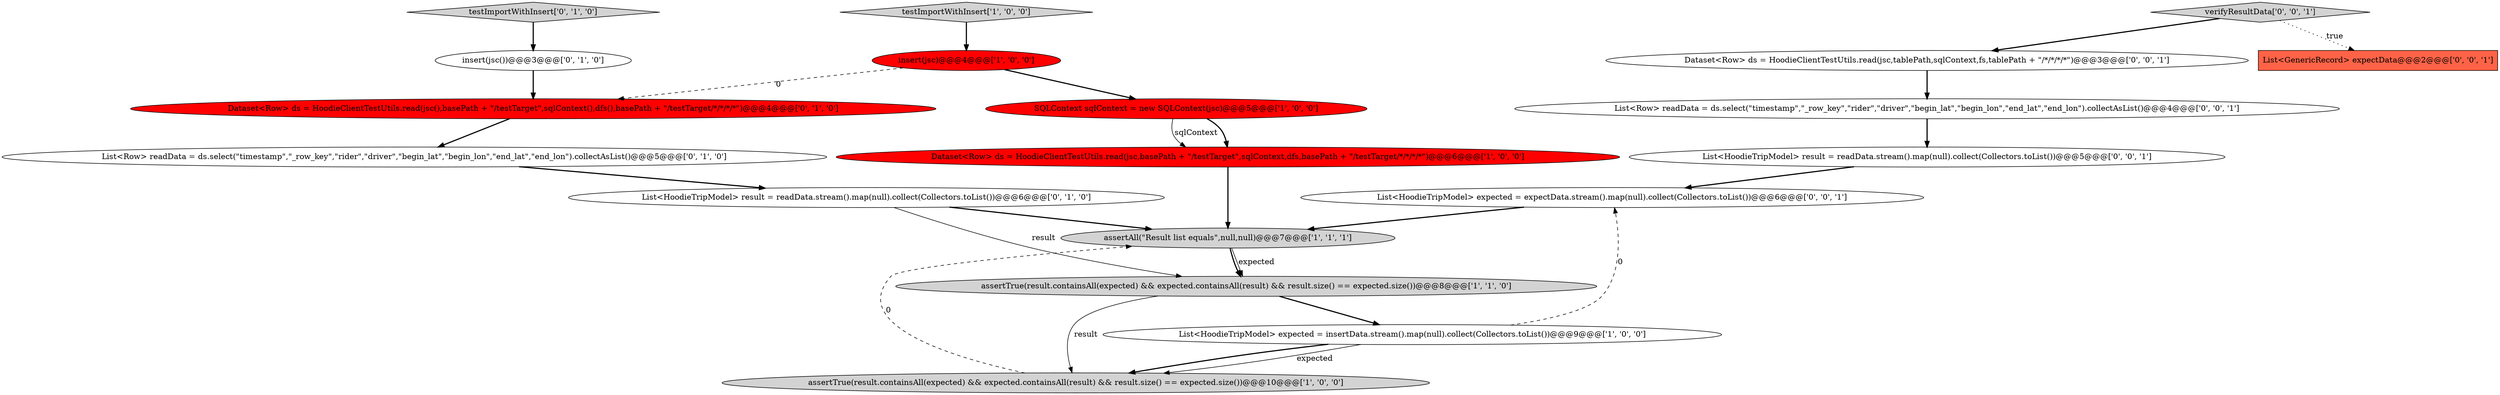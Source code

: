 digraph {
14 [style = filled, label = "Dataset<Row> ds = HoodieClientTestUtils.read(jsc,tablePath,sqlContext,fs,tablePath + \"/*/*/*/*\")@@@3@@@['0', '0', '1']", fillcolor = white, shape = ellipse image = "AAA0AAABBB3BBB"];
15 [style = filled, label = "List<Row> readData = ds.select(\"timestamp\",\"_row_key\",\"rider\",\"driver\",\"begin_lat\",\"begin_lon\",\"end_lat\",\"end_lon\").collectAsList()@@@4@@@['0', '0', '1']", fillcolor = white, shape = ellipse image = "AAA0AAABBB3BBB"];
10 [style = filled, label = "List<Row> readData = ds.select(\"timestamp\",\"_row_key\",\"rider\",\"driver\",\"begin_lat\",\"begin_lon\",\"end_lat\",\"end_lon\").collectAsList()@@@5@@@['0', '1', '0']", fillcolor = white, shape = ellipse image = "AAA0AAABBB2BBB"];
9 [style = filled, label = "Dataset<Row> ds = HoodieClientTestUtils.read(jsc(),basePath + \"/testTarget\",sqlContext(),dfs(),basePath + \"/testTarget/*/*/*/*\")@@@4@@@['0', '1', '0']", fillcolor = red, shape = ellipse image = "AAA1AAABBB2BBB"];
3 [style = filled, label = "Dataset<Row> ds = HoodieClientTestUtils.read(jsc,basePath + \"/testTarget\",sqlContext,dfs,basePath + \"/testTarget/*/*/*/*\")@@@6@@@['1', '0', '0']", fillcolor = red, shape = ellipse image = "AAA1AAABBB1BBB"];
2 [style = filled, label = "assertAll(\"Result list equals\",null,null)@@@7@@@['1', '1', '1']", fillcolor = lightgray, shape = ellipse image = "AAA0AAABBB1BBB"];
1 [style = filled, label = "insert(jsc)@@@4@@@['1', '0', '0']", fillcolor = red, shape = ellipse image = "AAA1AAABBB1BBB"];
13 [style = filled, label = "List<HoodieTripModel> result = readData.stream().map(null).collect(Collectors.toList())@@@5@@@['0', '0', '1']", fillcolor = white, shape = ellipse image = "AAA0AAABBB3BBB"];
8 [style = filled, label = "insert(jsc())@@@3@@@['0', '1', '0']", fillcolor = white, shape = ellipse image = "AAA0AAABBB2BBB"];
17 [style = filled, label = "verifyResultData['0', '0', '1']", fillcolor = lightgray, shape = diamond image = "AAA0AAABBB3BBB"];
16 [style = filled, label = "List<HoodieTripModel> expected = expectData.stream().map(null).collect(Collectors.toList())@@@6@@@['0', '0', '1']", fillcolor = white, shape = ellipse image = "AAA0AAABBB3BBB"];
0 [style = filled, label = "assertTrue(result.containsAll(expected) && expected.containsAll(result) && result.size() == expected.size())@@@8@@@['1', '1', '0']", fillcolor = lightgray, shape = ellipse image = "AAA0AAABBB1BBB"];
7 [style = filled, label = "List<HoodieTripModel> expected = insertData.stream().map(null).collect(Collectors.toList())@@@9@@@['1', '0', '0']", fillcolor = white, shape = ellipse image = "AAA0AAABBB1BBB"];
11 [style = filled, label = "List<HoodieTripModel> result = readData.stream().map(null).collect(Collectors.toList())@@@6@@@['0', '1', '0']", fillcolor = white, shape = ellipse image = "AAA0AAABBB2BBB"];
4 [style = filled, label = "SQLContext sqlContext = new SQLContext(jsc)@@@5@@@['1', '0', '0']", fillcolor = red, shape = ellipse image = "AAA1AAABBB1BBB"];
12 [style = filled, label = "testImportWithInsert['0', '1', '0']", fillcolor = lightgray, shape = diamond image = "AAA0AAABBB2BBB"];
6 [style = filled, label = "testImportWithInsert['1', '0', '0']", fillcolor = lightgray, shape = diamond image = "AAA0AAABBB1BBB"];
18 [style = filled, label = "List<GenericRecord> expectData@@@2@@@['0', '0', '1']", fillcolor = tomato, shape = box image = "AAA0AAABBB3BBB"];
5 [style = filled, label = "assertTrue(result.containsAll(expected) && expected.containsAll(result) && result.size() == expected.size())@@@10@@@['1', '0', '0']", fillcolor = lightgray, shape = ellipse image = "AAA0AAABBB1BBB"];
4->3 [style = bold, label=""];
1->4 [style = bold, label=""];
7->5 [style = solid, label="expected"];
15->13 [style = bold, label=""];
17->18 [style = dotted, label="true"];
7->16 [style = dashed, label="0"];
4->3 [style = solid, label="sqlContext"];
2->0 [style = solid, label="expected"];
1->9 [style = dashed, label="0"];
9->10 [style = bold, label=""];
5->2 [style = dashed, label="0"];
16->2 [style = bold, label=""];
13->16 [style = bold, label=""];
11->2 [style = bold, label=""];
11->0 [style = solid, label="result"];
0->7 [style = bold, label=""];
6->1 [style = bold, label=""];
7->5 [style = bold, label=""];
2->0 [style = bold, label=""];
3->2 [style = bold, label=""];
17->14 [style = bold, label=""];
12->8 [style = bold, label=""];
0->5 [style = solid, label="result"];
8->9 [style = bold, label=""];
14->15 [style = bold, label=""];
10->11 [style = bold, label=""];
}
